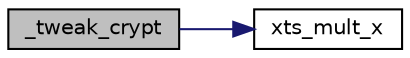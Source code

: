 digraph "_tweak_crypt"
{
 // LATEX_PDF_SIZE
  edge [fontname="Helvetica",fontsize="10",labelfontname="Helvetica",labelfontsize="10"];
  node [fontname="Helvetica",fontsize="10",shape=record];
  rankdir="LR";
  Node0 [label="_tweak_crypt",height=0.2,width=0.4,color="black", fillcolor="grey75", style="filled", fontcolor="black",tooltip="Source donated by Elliptic Semiconductor Inc (www.ellipticsemi.com) to the LibTom Projects."];
  Node0 -> Node1 [color="midnightblue",fontsize="10",style="solid",fontname="Helvetica"];
  Node1 [label="xts_mult_x",height=0.2,width=0.4,color="black", fillcolor="white", style="filled",URL="$xts__mult__x_8c.html#a38849a290b62d5e253db21468c0449a4",tooltip="Source donated by Elliptic Semiconductor Inc (www.ellipticsemi.com) to the LibTom Projects."];
}

